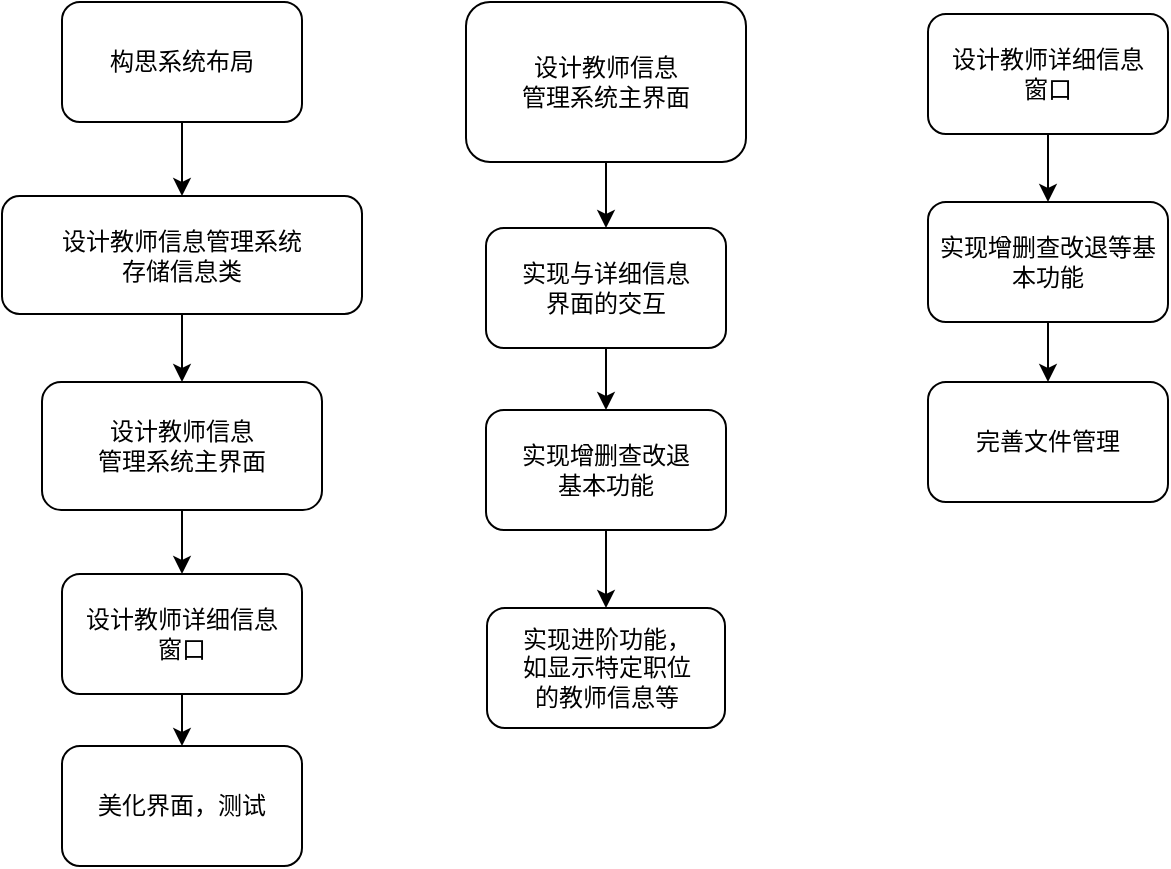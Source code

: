 <mxfile version="14.8.5" type="device"><diagram id="aQrNd3wHfZM3qxkXXMNB" name="第 1 页"><mxGraphModel dx="1422" dy="832" grid="0" gridSize="10" guides="1" tooltips="1" connect="1" arrows="1" fold="1" page="1" pageScale="1" pageWidth="827" pageHeight="1169" background="none" math="0" shadow="0"><root><mxCell id="0"/><mxCell id="1" parent="0"/><mxCell id="KvdOkFWEX7jqLIeqKxLZ-9" style="edgeStyle=orthogonalEdgeStyle;rounded=0;orthogonalLoop=1;jettySize=auto;html=1;entryX=0.5;entryY=0;entryDx=0;entryDy=0;" edge="1" parent="1" source="KvdOkFWEX7jqLIeqKxLZ-2" target="KvdOkFWEX7jqLIeqKxLZ-3"><mxGeometry relative="1" as="geometry"/></mxCell><mxCell id="KvdOkFWEX7jqLIeqKxLZ-2" value="构思系统布局" style="rounded=1;whiteSpace=wrap;html=1;" vertex="1" parent="1"><mxGeometry x="130" y="94" width="120" height="60" as="geometry"/></mxCell><mxCell id="KvdOkFWEX7jqLIeqKxLZ-26" style="edgeStyle=orthogonalEdgeStyle;rounded=0;orthogonalLoop=1;jettySize=auto;html=1;exitX=0.5;exitY=1;exitDx=0;exitDy=0;entryX=0.5;entryY=0;entryDx=0;entryDy=0;" edge="1" parent="1" source="KvdOkFWEX7jqLIeqKxLZ-3" target="KvdOkFWEX7jqLIeqKxLZ-5"><mxGeometry relative="1" as="geometry"/></mxCell><mxCell id="KvdOkFWEX7jqLIeqKxLZ-3" value="设计教师信息管理系统&lt;br&gt;存储信息类" style="rounded=1;whiteSpace=wrap;html=1;" vertex="1" parent="1"><mxGeometry x="100" y="191" width="180" height="59" as="geometry"/></mxCell><mxCell id="KvdOkFWEX7jqLIeqKxLZ-11" style="edgeStyle=orthogonalEdgeStyle;rounded=0;orthogonalLoop=1;jettySize=auto;html=1;entryX=0.5;entryY=0;entryDx=0;entryDy=0;" edge="1" parent="1" source="KvdOkFWEX7jqLIeqKxLZ-5" target="KvdOkFWEX7jqLIeqKxLZ-7"><mxGeometry relative="1" as="geometry"/></mxCell><mxCell id="KvdOkFWEX7jqLIeqKxLZ-5" value="设计教师信息&lt;br&gt;管理系统主界面" style="rounded=1;whiteSpace=wrap;html=1;" vertex="1" parent="1"><mxGeometry x="120" y="284" width="140" height="64" as="geometry"/></mxCell><mxCell id="KvdOkFWEX7jqLIeqKxLZ-27" style="edgeStyle=orthogonalEdgeStyle;rounded=0;orthogonalLoop=1;jettySize=auto;html=1;exitX=0.5;exitY=1;exitDx=0;exitDy=0;entryX=0.5;entryY=0;entryDx=0;entryDy=0;" edge="1" parent="1" source="KvdOkFWEX7jqLIeqKxLZ-7" target="KvdOkFWEX7jqLIeqKxLZ-24"><mxGeometry relative="1" as="geometry"/></mxCell><mxCell id="KvdOkFWEX7jqLIeqKxLZ-7" value="设计教师详细信息&lt;br&gt;窗口" style="rounded=1;whiteSpace=wrap;html=1;" vertex="1" parent="1"><mxGeometry x="130" y="380" width="120" height="60" as="geometry"/></mxCell><mxCell id="KvdOkFWEX7jqLIeqKxLZ-17" style="edgeStyle=orthogonalEdgeStyle;rounded=0;orthogonalLoop=1;jettySize=auto;html=1;exitX=0.5;exitY=1;exitDx=0;exitDy=0;entryX=0.5;entryY=0;entryDx=0;entryDy=0;" edge="1" parent="1" source="KvdOkFWEX7jqLIeqKxLZ-12" target="KvdOkFWEX7jqLIeqKxLZ-14"><mxGeometry relative="1" as="geometry"/></mxCell><mxCell id="KvdOkFWEX7jqLIeqKxLZ-12" value="设计教师信息&lt;br&gt;管理系统主界面" style="rounded=1;whiteSpace=wrap;html=1;" vertex="1" parent="1"><mxGeometry x="332" y="94" width="140" height="80" as="geometry"/></mxCell><mxCell id="KvdOkFWEX7jqLIeqKxLZ-19" style="edgeStyle=orthogonalEdgeStyle;rounded=0;orthogonalLoop=1;jettySize=auto;html=1;exitX=0.5;exitY=1;exitDx=0;exitDy=0;entryX=0.5;entryY=0;entryDx=0;entryDy=0;" edge="1" parent="1" source="KvdOkFWEX7jqLIeqKxLZ-13" target="KvdOkFWEX7jqLIeqKxLZ-16"><mxGeometry relative="1" as="geometry"/></mxCell><mxCell id="KvdOkFWEX7jqLIeqKxLZ-13" value="实现增删查改退&lt;br&gt;基本功能" style="rounded=1;whiteSpace=wrap;html=1;" vertex="1" parent="1"><mxGeometry x="342" y="298" width="120" height="60" as="geometry"/></mxCell><mxCell id="KvdOkFWEX7jqLIeqKxLZ-18" style="edgeStyle=orthogonalEdgeStyle;rounded=0;orthogonalLoop=1;jettySize=auto;html=1;exitX=0.5;exitY=1;exitDx=0;exitDy=0;entryX=0.5;entryY=0;entryDx=0;entryDy=0;" edge="1" parent="1" source="KvdOkFWEX7jqLIeqKxLZ-14" target="KvdOkFWEX7jqLIeqKxLZ-13"><mxGeometry relative="1" as="geometry"/></mxCell><mxCell id="KvdOkFWEX7jqLIeqKxLZ-14" value="实现与详细信息&lt;br&gt;界面的交互" style="rounded=1;whiteSpace=wrap;html=1;" vertex="1" parent="1"><mxGeometry x="342" y="207" width="120" height="60" as="geometry"/></mxCell><mxCell id="KvdOkFWEX7jqLIeqKxLZ-16" value="实现进阶功能，&lt;br&gt;如显示特定职位&lt;br&gt;的教师信息等" style="rounded=1;whiteSpace=wrap;html=1;" vertex="1" parent="1"><mxGeometry x="342.5" y="397" width="119" height="60" as="geometry"/></mxCell><mxCell id="KvdOkFWEX7jqLIeqKxLZ-28" style="edgeStyle=orthogonalEdgeStyle;rounded=0;orthogonalLoop=1;jettySize=auto;html=1;exitX=0.5;exitY=1;exitDx=0;exitDy=0;entryX=0.5;entryY=0;entryDx=0;entryDy=0;" edge="1" parent="1" source="KvdOkFWEX7jqLIeqKxLZ-21" target="KvdOkFWEX7jqLIeqKxLZ-23"><mxGeometry relative="1" as="geometry"/></mxCell><mxCell id="KvdOkFWEX7jqLIeqKxLZ-21" value="设计教师详细信息&lt;br&gt;窗口" style="rounded=1;whiteSpace=wrap;html=1;" vertex="1" parent="1"><mxGeometry x="563" y="100" width="120" height="60" as="geometry"/></mxCell><mxCell id="KvdOkFWEX7jqLIeqKxLZ-22" value="完善文件管理" style="rounded=1;whiteSpace=wrap;html=1;" vertex="1" parent="1"><mxGeometry x="563" y="284" width="120" height="60" as="geometry"/></mxCell><mxCell id="KvdOkFWEX7jqLIeqKxLZ-29" style="edgeStyle=orthogonalEdgeStyle;rounded=0;orthogonalLoop=1;jettySize=auto;html=1;exitX=0.5;exitY=1;exitDx=0;exitDy=0;entryX=0.5;entryY=0;entryDx=0;entryDy=0;" edge="1" parent="1" source="KvdOkFWEX7jqLIeqKxLZ-23" target="KvdOkFWEX7jqLIeqKxLZ-22"><mxGeometry relative="1" as="geometry"/></mxCell><mxCell id="KvdOkFWEX7jqLIeqKxLZ-23" value="实现增删查改退等基本功能" style="rounded=1;whiteSpace=wrap;html=1;" vertex="1" parent="1"><mxGeometry x="563" y="194" width="120" height="60" as="geometry"/></mxCell><mxCell id="KvdOkFWEX7jqLIeqKxLZ-24" value="美化界面，测试" style="rounded=1;whiteSpace=wrap;html=1;" vertex="1" parent="1"><mxGeometry x="130" y="466" width="120" height="60" as="geometry"/></mxCell></root></mxGraphModel></diagram></mxfile>